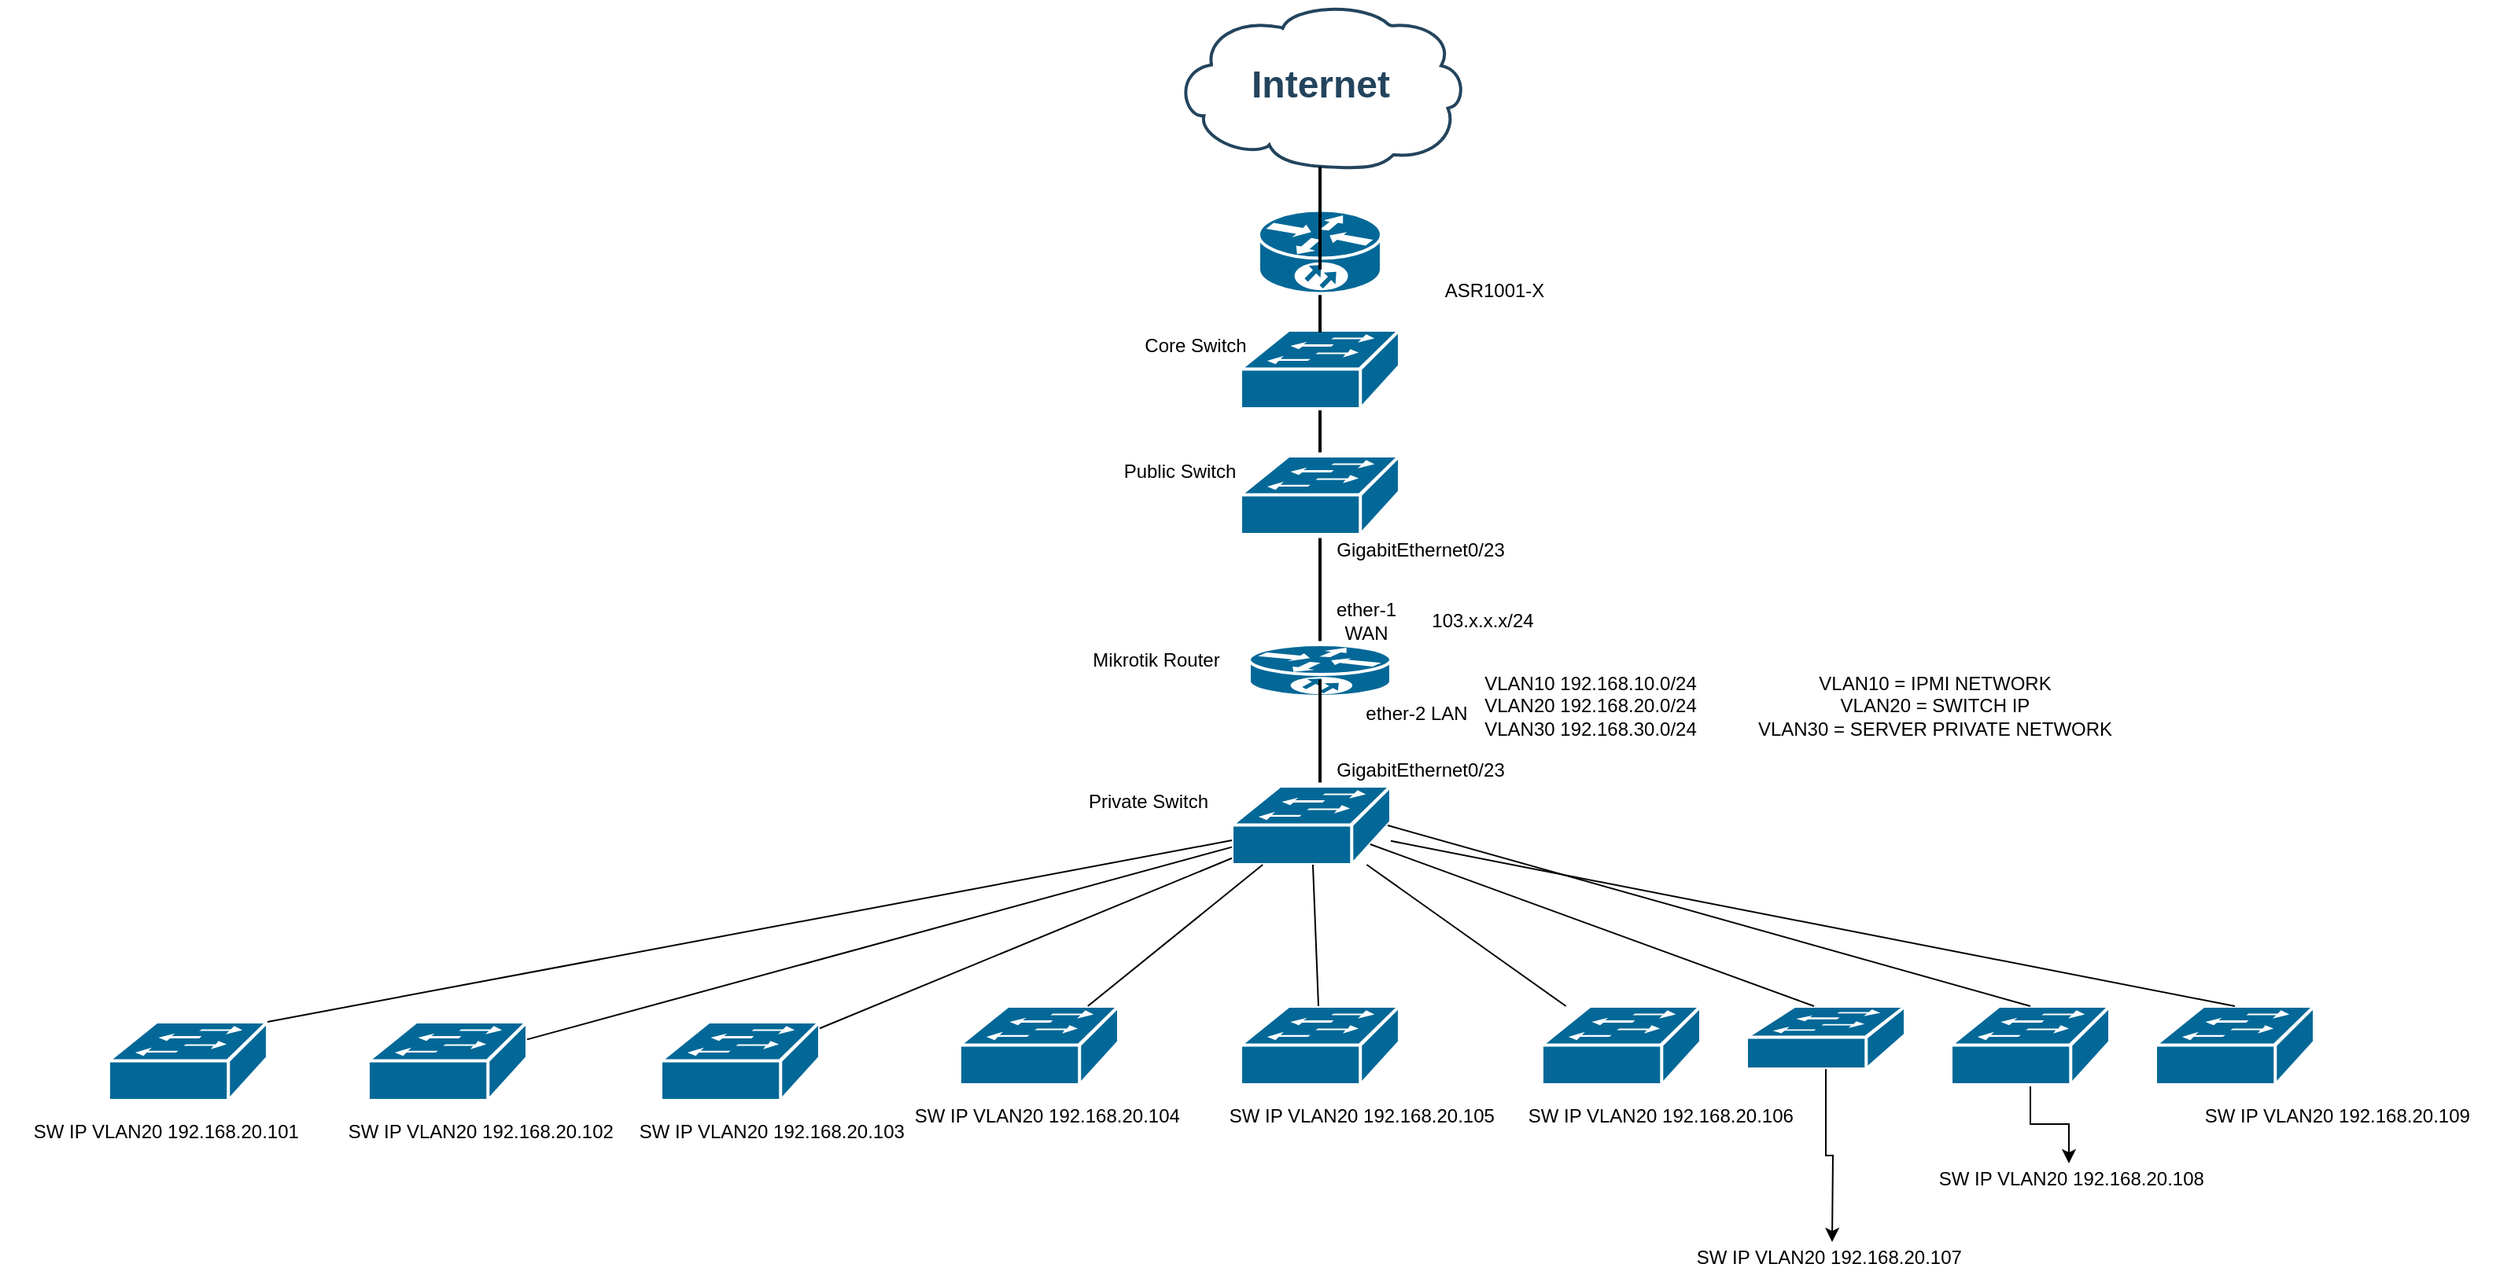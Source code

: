 <mxfile version="14.2.9" type="github">
  <diagram id="6a731a19-8d31-9384-78a2-239565b7b9f0" name="Page-1">
    <mxGraphModel dx="2893" dy="1093" grid="1" gridSize="10" guides="1" tooltips="1" connect="1" arrows="1" fold="1" page="1" pageScale="1" pageWidth="827" pageHeight="1169" background="#ffffff" math="0" shadow="0">
      <root>
        <mxCell id="0" />
        <mxCell id="1" parent="0" />
        <mxCell id="2109" value="Internet" style="shape=mxgraph.cisco.storage.cloud;html=1;dashed=0;strokeColor=#23445D;fillColor=#ffffff;strokeWidth=2;fontFamily=Helvetica;fontSize=24;fontColor=#23445D;align=center;fontStyle=1" parent="1" vertex="1">
          <mxGeometry x="736" y="61" width="186" height="106" as="geometry" />
        </mxCell>
        <mxCell id="dMkXRGYsvUkfnQJ_dTJu-2257" value="" style="shape=mxgraph.cisco.routers.10700;html=1;pointerEvents=1;dashed=0;fillColor=#036897;strokeColor=#ffffff;strokeWidth=2;verticalLabelPosition=bottom;verticalAlign=top;align=center;outlineConnect=0;" parent="1" vertex="1">
          <mxGeometry x="790" y="193.75" width="78" height="53" as="geometry" />
        </mxCell>
        <mxCell id="dMkXRGYsvUkfnQJ_dTJu-2258" value="" style="shape=mxgraph.cisco.switches.workgroup_switch;html=1;pointerEvents=1;dashed=0;fillColor=#036897;strokeColor=#ffffff;strokeWidth=2;verticalLabelPosition=bottom;verticalAlign=top;align=center;outlineConnect=0;" parent="1" vertex="1">
          <mxGeometry x="778.5" y="350" width="101" height="50" as="geometry" />
        </mxCell>
        <mxCell id="dMkXRGYsvUkfnQJ_dTJu-2262" value="" style="shape=mxgraph.cisco.routers.10700;html=1;pointerEvents=1;dashed=0;fillColor=#036897;strokeColor=#ffffff;strokeWidth=2;verticalLabelPosition=bottom;verticalAlign=top;align=center;outlineConnect=0;" parent="1" vertex="1">
          <mxGeometry x="784" y="470" width="90" height="33" as="geometry" />
        </mxCell>
        <mxCell id="dMkXRGYsvUkfnQJ_dTJu-2264" value="" style="line;strokeWidth=2;html=1;rotation=90;" parent="1" vertex="1">
          <mxGeometry x="796.25" y="193.75" width="65.5" height="10" as="geometry" />
        </mxCell>
        <mxCell id="dMkXRGYsvUkfnQJ_dTJu-2265" value="" style="line;strokeWidth=2;html=1;rotation=90;" parent="1" vertex="1">
          <mxGeometry x="796.25" y="310" width="65.5" height="10" as="geometry" />
        </mxCell>
        <mxCell id="dMkXRGYsvUkfnQJ_dTJu-2266" value="" style="line;strokeWidth=2;html=1;rotation=90;" parent="1" vertex="1">
          <mxGeometry x="796.25" y="430" width="65.5" height="10" as="geometry" />
        </mxCell>
        <mxCell id="dMkXRGYsvUkfnQJ_dTJu-2267" value="" style="shape=mxgraph.cisco.switches.workgroup_switch;html=1;pointerEvents=1;dashed=0;fillColor=#036897;strokeColor=#ffffff;strokeWidth=2;verticalLabelPosition=bottom;verticalAlign=top;align=center;outlineConnect=0;" parent="1" vertex="1">
          <mxGeometry x="773" y="560" width="101" height="50" as="geometry" />
        </mxCell>
        <mxCell id="dMkXRGYsvUkfnQJ_dTJu-2268" value="" style="line;strokeWidth=2;html=1;rotation=90;" parent="1" vertex="1">
          <mxGeometry x="796.25" y="520" width="65.5" height="10" as="geometry" />
        </mxCell>
        <mxCell id="dMkXRGYsvUkfnQJ_dTJu-2269" value="Private Switch" style="text;html=1;strokeColor=none;fillColor=none;align=center;verticalAlign=middle;whiteSpace=wrap;rounded=0;" parent="1" vertex="1">
          <mxGeometry x="664.5" y="560" width="110" height="20" as="geometry" />
        </mxCell>
        <mxCell id="dMkXRGYsvUkfnQJ_dTJu-2270" value="Mikrotik Router" style="text;html=1;strokeColor=none;fillColor=none;align=center;verticalAlign=middle;whiteSpace=wrap;rounded=0;" parent="1" vertex="1">
          <mxGeometry x="664.5" y="470" width="120" height="20" as="geometry" />
        </mxCell>
        <mxCell id="dMkXRGYsvUkfnQJ_dTJu-2271" value="Public Switch" style="text;html=1;strokeColor=none;fillColor=none;align=center;verticalAlign=middle;whiteSpace=wrap;rounded=0;" parent="1" vertex="1">
          <mxGeometry x="680" y="350" width="120" height="20" as="geometry" />
        </mxCell>
        <mxCell id="dMkXRGYsvUkfnQJ_dTJu-2272" value="ether-1 WAN" style="text;html=1;strokeColor=none;fillColor=none;align=center;verticalAlign=middle;whiteSpace=wrap;rounded=0;" parent="1" vertex="1">
          <mxGeometry x="827" y="450" width="63" height="10" as="geometry" />
        </mxCell>
        <mxCell id="dMkXRGYsvUkfnQJ_dTJu-2274" value="ether-2 LAN" style="text;html=1;strokeColor=none;fillColor=none;align=center;verticalAlign=middle;whiteSpace=wrap;rounded=0;" parent="1" vertex="1">
          <mxGeometry x="789" y="503.5" width="203" height="20" as="geometry" />
        </mxCell>
        <mxCell id="dMkXRGYsvUkfnQJ_dTJu-2277" value="&lt;div&gt;VLAN10 192.168.10.0/24&lt;/div&gt;&lt;div&gt;VLAN20 192.168.20.0/24&lt;/div&gt;&lt;div&gt;VLAN30 192.168.30.0/24&lt;br&gt;&lt;/div&gt;" style="text;html=1;strokeColor=none;fillColor=none;align=center;verticalAlign=middle;whiteSpace=wrap;rounded=0;" parent="1" vertex="1">
          <mxGeometry x="901" y="470" width="200" height="77" as="geometry" />
        </mxCell>
        <mxCell id="dMkXRGYsvUkfnQJ_dTJu-2278" value="" style="shape=mxgraph.cisco.switches.workgroup_switch;html=1;pointerEvents=1;dashed=0;fillColor=#036897;strokeColor=#ffffff;strokeWidth=2;verticalLabelPosition=bottom;verticalAlign=top;align=center;outlineConnect=0;" parent="1" vertex="1">
          <mxGeometry x="59" y="710" width="101" height="50" as="geometry" />
        </mxCell>
        <mxCell id="dMkXRGYsvUkfnQJ_dTJu-2279" value="" style="shape=mxgraph.cisco.switches.workgroup_switch;html=1;pointerEvents=1;dashed=0;fillColor=#036897;strokeColor=#ffffff;strokeWidth=2;verticalLabelPosition=bottom;verticalAlign=top;align=center;outlineConnect=0;" parent="1" vertex="1">
          <mxGeometry x="224" y="710" width="101" height="50" as="geometry" />
        </mxCell>
        <mxCell id="dMkXRGYsvUkfnQJ_dTJu-2280" value="" style="shape=mxgraph.cisco.switches.workgroup_switch;html=1;pointerEvents=1;dashed=0;fillColor=#036897;strokeColor=#ffffff;strokeWidth=2;verticalLabelPosition=bottom;verticalAlign=top;align=center;outlineConnect=0;" parent="1" vertex="1">
          <mxGeometry x="600" y="700" width="101" height="50" as="geometry" />
        </mxCell>
        <mxCell id="dMkXRGYsvUkfnQJ_dTJu-2281" value="" style="shape=mxgraph.cisco.switches.workgroup_switch;html=1;pointerEvents=1;dashed=0;fillColor=#036897;strokeColor=#ffffff;strokeWidth=2;verticalLabelPosition=bottom;verticalAlign=top;align=center;outlineConnect=0;" parent="1" vertex="1">
          <mxGeometry x="778.49" y="700" width="101" height="50" as="geometry" />
        </mxCell>
        <mxCell id="dMkXRGYsvUkfnQJ_dTJu-2282" value="" style="shape=mxgraph.cisco.switches.workgroup_switch;html=1;pointerEvents=1;dashed=0;fillColor=#036897;strokeColor=#ffffff;strokeWidth=2;verticalLabelPosition=bottom;verticalAlign=top;align=center;outlineConnect=0;" parent="1" vertex="1">
          <mxGeometry x="970" y="700" width="101" height="50" as="geometry" />
        </mxCell>
        <mxCell id="dMkXRGYsvUkfnQJ_dTJu-2287" value="&amp;nbsp;SW IP VLAN20 192.168.20.101 " style="text;html=1;strokeColor=none;fillColor=none;align=center;verticalAlign=middle;whiteSpace=wrap;rounded=0;" parent="1" vertex="1">
          <mxGeometry x="-10" y="770" width="208" height="20" as="geometry" />
        </mxCell>
        <mxCell id="dMkXRGYsvUkfnQJ_dTJu-2288" value="&amp;nbsp;SW IP VLAN20 192.168.20.102 " style="text;html=1;strokeColor=none;fillColor=none;align=center;verticalAlign=middle;whiteSpace=wrap;rounded=0;" parent="1" vertex="1">
          <mxGeometry x="190" y="770" width="208" height="20" as="geometry" />
        </mxCell>
        <mxCell id="dMkXRGYsvUkfnQJ_dTJu-2289" value="&amp;nbsp;SW IP VLAN20 192.168.20.104 " style="text;html=1;strokeColor=none;fillColor=none;align=center;verticalAlign=middle;whiteSpace=wrap;rounded=0;" parent="1" vertex="1">
          <mxGeometry x="550" y="760" width="208" height="20" as="geometry" />
        </mxCell>
        <mxCell id="dMkXRGYsvUkfnQJ_dTJu-2290" value="&amp;nbsp;SW IP VLAN20 192.168.20.105 " style="text;html=1;strokeColor=none;fillColor=none;align=center;verticalAlign=middle;whiteSpace=wrap;rounded=0;" parent="1" vertex="1">
          <mxGeometry x="750" y="760" width="208" height="20" as="geometry" />
        </mxCell>
        <mxCell id="dMkXRGYsvUkfnQJ_dTJu-2291" value="&amp;nbsp;SW IP VLAN20 192.168.20.106 " style="text;html=1;strokeColor=none;fillColor=none;align=center;verticalAlign=middle;whiteSpace=wrap;rounded=0;" parent="1" vertex="1">
          <mxGeometry x="940" y="760" width="208" height="20" as="geometry" />
        </mxCell>
        <mxCell id="dMkXRGYsvUkfnQJ_dTJu-2292" value="&lt;div&gt;VLAN10 = IPMI NETWORK&lt;br&gt;&lt;/div&gt;&lt;div&gt;VLAN20 = SWITCH IP&lt;br&gt;&lt;/div&gt;&lt;div&gt;VLAN30 = SERVER PRIVATE NETWORK &lt;br&gt;&lt;/div&gt;" style="text;html=1;strokeColor=none;fillColor=none;align=center;verticalAlign=middle;whiteSpace=wrap;rounded=0;" parent="1" vertex="1">
          <mxGeometry x="1060" y="470" width="320" height="77" as="geometry" />
        </mxCell>
        <mxCell id="dMkXRGYsvUkfnQJ_dTJu-2293" value="ASR1001-X" style="text;html=1;strokeColor=none;fillColor=none;align=center;verticalAlign=middle;whiteSpace=wrap;rounded=0;" parent="1" vertex="1">
          <mxGeometry x="879.5" y="234.5" width="120" height="20" as="geometry" />
        </mxCell>
        <mxCell id="dMkXRGYsvUkfnQJ_dTJu-2295" value="" style="endArrow=none;html=1;exitX=1;exitY=0;exitDx=0;exitDy=0;exitPerimeter=0;" parent="1" source="dMkXRGYsvUkfnQJ_dTJu-2278" target="dMkXRGYsvUkfnQJ_dTJu-2267" edge="1">
          <mxGeometry width="50" height="50" relative="1" as="geometry">
            <mxPoint x="680" y="570" as="sourcePoint" />
            <mxPoint x="730" y="520" as="targetPoint" />
          </mxGeometry>
        </mxCell>
        <mxCell id="dMkXRGYsvUkfnQJ_dTJu-2296" value="" style="endArrow=none;html=1;" parent="1" source="dMkXRGYsvUkfnQJ_dTJu-2279" edge="1" target="dMkXRGYsvUkfnQJ_dTJu-2267">
          <mxGeometry width="50" height="50" relative="1" as="geometry">
            <mxPoint x="690.286" y="686" as="sourcePoint" />
            <mxPoint x="800" y="606" as="targetPoint" />
          </mxGeometry>
        </mxCell>
        <mxCell id="dMkXRGYsvUkfnQJ_dTJu-2297" value="" style="endArrow=none;html=1;" parent="1" source="dMkXRGYsvUkfnQJ_dTJu-2280" target="dMkXRGYsvUkfnQJ_dTJu-2267" edge="1">
          <mxGeometry width="50" height="50" relative="1" as="geometry">
            <mxPoint x="698.212" y="700" as="sourcePoint" />
            <mxPoint x="801.288" y="620" as="targetPoint" />
          </mxGeometry>
        </mxCell>
        <mxCell id="dMkXRGYsvUkfnQJ_dTJu-2298" value="" style="endArrow=none;html=1;" parent="1" source="dMkXRGYsvUkfnQJ_dTJu-2281" target="dMkXRGYsvUkfnQJ_dTJu-2267" edge="1">
          <mxGeometry width="50" height="50" relative="1" as="geometry">
            <mxPoint x="837.703" y="700" as="sourcePoint" />
            <mxPoint x="850" y="620" as="targetPoint" />
          </mxGeometry>
        </mxCell>
        <mxCell id="dMkXRGYsvUkfnQJ_dTJu-2299" value="" style="endArrow=none;html=1;" parent="1" source="dMkXRGYsvUkfnQJ_dTJu-2267" target="dMkXRGYsvUkfnQJ_dTJu-2282" edge="1">
          <mxGeometry width="50" height="50" relative="1" as="geometry">
            <mxPoint x="847.703" y="710" as="sourcePoint" />
            <mxPoint x="843.5" y="629" as="targetPoint" />
          </mxGeometry>
        </mxCell>
        <mxCell id="JyQcavUIu3-2LBXcQX2L-2235" value="GigabitEthernet0/23" style="text;html=1;strokeColor=none;fillColor=none;align=center;verticalAlign=middle;whiteSpace=wrap;rounded=0;" parent="1" vertex="1">
          <mxGeometry x="838" y="540" width="110" height="20" as="geometry" />
        </mxCell>
        <mxCell id="JyQcavUIu3-2LBXcQX2L-2236" value="GigabitEthernet0/23" style="text;html=1;strokeColor=none;fillColor=none;align=center;verticalAlign=middle;whiteSpace=wrap;rounded=0;" parent="1" vertex="1">
          <mxGeometry x="838" y="400" width="110" height="20" as="geometry" />
        </mxCell>
        <mxCell id="JyQcavUIu3-2LBXcQX2L-2237" value="" style="shape=mxgraph.cisco.switches.workgroup_switch;html=1;pointerEvents=1;dashed=0;fillColor=#036897;strokeColor=#ffffff;strokeWidth=2;verticalLabelPosition=bottom;verticalAlign=top;align=center;outlineConnect=0;" parent="1" vertex="1">
          <mxGeometry x="778.5" y="270" width="101" height="50" as="geometry" />
        </mxCell>
        <mxCell id="JyQcavUIu3-2LBXcQX2L-2242" value="" style="line;strokeWidth=2;html=1;rotation=90;" parent="1" vertex="1">
          <mxGeometry x="817.12" y="254.5" width="23.75" height="10" as="geometry" />
        </mxCell>
        <mxCell id="JyQcavUIu3-2LBXcQX2L-2243" value="Core Switch" style="text;html=1;strokeColor=none;fillColor=none;align=center;verticalAlign=middle;whiteSpace=wrap;rounded=0;" parent="1" vertex="1">
          <mxGeometry x="690" y="270" width="120" height="20" as="geometry" />
        </mxCell>
        <mxCell id="JyQcavUIu3-2LBXcQX2L-2250" value="&lt;div&gt;103.x.x.x/24&lt;/div&gt;" style="text;html=1;strokeColor=none;fillColor=none;align=center;verticalAlign=middle;whiteSpace=wrap;rounded=0;" parent="1" vertex="1">
          <mxGeometry x="901" y="450" width="63" height="10" as="geometry" />
        </mxCell>
        <mxCell id="Rmz_lBIaj5w4n0EXxYIc-2109" value="" style="shape=mxgraph.cisco.switches.workgroup_switch;html=1;pointerEvents=1;dashed=0;fillColor=#036897;strokeColor=#ffffff;strokeWidth=2;verticalLabelPosition=bottom;verticalAlign=top;align=center;outlineConnect=0;" vertex="1" parent="1">
          <mxGeometry x="410" y="710" width="101" height="50" as="geometry" />
        </mxCell>
        <mxCell id="Rmz_lBIaj5w4n0EXxYIc-2110" value="&amp;nbsp;SW IP VLAN20 192.168.20.103 " style="text;html=1;strokeColor=none;fillColor=none;align=center;verticalAlign=middle;whiteSpace=wrap;rounded=0;" vertex="1" parent="1">
          <mxGeometry x="375" y="770" width="208" height="20" as="geometry" />
        </mxCell>
        <mxCell id="Rmz_lBIaj5w4n0EXxYIc-2111" value="" style="endArrow=none;html=1;" edge="1" parent="1" source="Rmz_lBIaj5w4n0EXxYIc-2109" target="dMkXRGYsvUkfnQJ_dTJu-2267">
          <mxGeometry width="50" height="50" relative="1" as="geometry">
            <mxPoint x="800" y="590" as="sourcePoint" />
            <mxPoint x="850" y="540" as="targetPoint" />
          </mxGeometry>
        </mxCell>
        <mxCell id="Rmz_lBIaj5w4n0EXxYIc-2112" value="" style="shape=mxgraph.cisco.switches.workgroup_switch;html=1;pointerEvents=1;dashed=0;fillColor=#036897;strokeColor=#ffffff;strokeWidth=2;verticalLabelPosition=bottom;verticalAlign=top;align=center;outlineConnect=0;" vertex="1" parent="1">
          <mxGeometry x="1100" y="700" width="101" height="40" as="geometry" />
        </mxCell>
        <mxCell id="Rmz_lBIaj5w4n0EXxYIc-2113" value="&amp;nbsp;SW IP VLAN20 192.168.20.107 " style="text;html=1;strokeColor=none;fillColor=none;align=center;verticalAlign=middle;whiteSpace=wrap;rounded=0;" vertex="1" parent="1">
          <mxGeometry x="1046.5" y="850" width="208" height="20" as="geometry" />
        </mxCell>
        <mxCell id="Rmz_lBIaj5w4n0EXxYIc-2123" value="" style="edgeStyle=orthogonalEdgeStyle;rounded=0;orthogonalLoop=1;jettySize=auto;html=1;" edge="1" parent="1" source="Rmz_lBIaj5w4n0EXxYIc-2114" target="Rmz_lBIaj5w4n0EXxYIc-2122">
          <mxGeometry relative="1" as="geometry" />
        </mxCell>
        <mxCell id="Rmz_lBIaj5w4n0EXxYIc-2114" value="" style="shape=mxgraph.cisco.switches.workgroup_switch;html=1;pointerEvents=1;dashed=0;fillColor=#036897;strokeColor=#ffffff;strokeWidth=2;verticalLabelPosition=bottom;verticalAlign=top;align=center;outlineConnect=0;" vertex="1" parent="1">
          <mxGeometry x="1230" y="700" width="101" height="50" as="geometry" />
        </mxCell>
        <mxCell id="Rmz_lBIaj5w4n0EXxYIc-2115" value="&amp;nbsp;SW IP VLAN20 192.168.20.109 " style="text;html=1;strokeColor=none;fillColor=none;align=center;verticalAlign=middle;whiteSpace=wrap;rounded=0;" vertex="1" parent="1">
          <mxGeometry x="1370" y="760" width="208" height="20" as="geometry" />
        </mxCell>
        <mxCell id="Rmz_lBIaj5w4n0EXxYIc-2117" value="" style="endArrow=none;html=1;exitX=0.87;exitY=0.74;exitDx=0;exitDy=0;exitPerimeter=0;" edge="1" parent="1" source="dMkXRGYsvUkfnQJ_dTJu-2267">
          <mxGeometry width="50" height="50" relative="1" as="geometry">
            <mxPoint x="1014.55" y="597" as="sourcePoint" />
            <mxPoint x="1143.002" y="700" as="targetPoint" />
          </mxGeometry>
        </mxCell>
        <mxCell id="Rmz_lBIaj5w4n0EXxYIc-2118" value="" style="endArrow=none;html=1;entryX=0.5;entryY=0;entryDx=0;entryDy=0;entryPerimeter=0;exitX=0.98;exitY=0.5;exitDx=0;exitDy=0;exitPerimeter=0;" edge="1" parent="1" source="dMkXRGYsvUkfnQJ_dTJu-2267" target="Rmz_lBIaj5w4n0EXxYIc-2114">
          <mxGeometry width="50" height="50" relative="1" as="geometry">
            <mxPoint x="1030" y="603.177" as="sourcePoint" />
            <mxPoint x="1299.002" y="700" as="targetPoint" />
          </mxGeometry>
        </mxCell>
        <mxCell id="Rmz_lBIaj5w4n0EXxYIc-2120" value="" style="shape=mxgraph.cisco.switches.workgroup_switch;html=1;pointerEvents=1;dashed=0;fillColor=#036897;strokeColor=#ffffff;strokeWidth=2;verticalLabelPosition=bottom;verticalAlign=top;align=center;outlineConnect=0;" vertex="1" parent="1">
          <mxGeometry x="1360" y="700" width="101" height="50" as="geometry" />
        </mxCell>
        <mxCell id="Rmz_lBIaj5w4n0EXxYIc-2121" value="" style="endArrow=none;html=1;entryX=0.5;entryY=0;entryDx=0;entryDy=0;entryPerimeter=0;" edge="1" parent="1" source="dMkXRGYsvUkfnQJ_dTJu-2267" target="Rmz_lBIaj5w4n0EXxYIc-2120">
          <mxGeometry width="50" height="50" relative="1" as="geometry">
            <mxPoint x="884" y="607.213" as="sourcePoint" />
            <mxPoint x="1309.002" y="710" as="targetPoint" />
          </mxGeometry>
        </mxCell>
        <mxCell id="Rmz_lBIaj5w4n0EXxYIc-2122" value="&amp;nbsp;SW IP VLAN20 192.168.20.108 " style="text;html=1;strokeColor=none;fillColor=none;align=center;verticalAlign=middle;whiteSpace=wrap;rounded=0;" vertex="1" parent="1">
          <mxGeometry x="1201" y="800" width="208" height="20" as="geometry" />
        </mxCell>
        <mxCell id="Rmz_lBIaj5w4n0EXxYIc-2125" value="" style="edgeStyle=orthogonalEdgeStyle;rounded=0;orthogonalLoop=1;jettySize=auto;html=1;" edge="1" parent="1" source="Rmz_lBIaj5w4n0EXxYIc-2112">
          <mxGeometry relative="1" as="geometry">
            <mxPoint x="1130" y="800" as="sourcePoint" />
            <mxPoint x="1154.5" y="850" as="targetPoint" />
            <Array as="points" />
          </mxGeometry>
        </mxCell>
      </root>
    </mxGraphModel>
  </diagram>
</mxfile>
